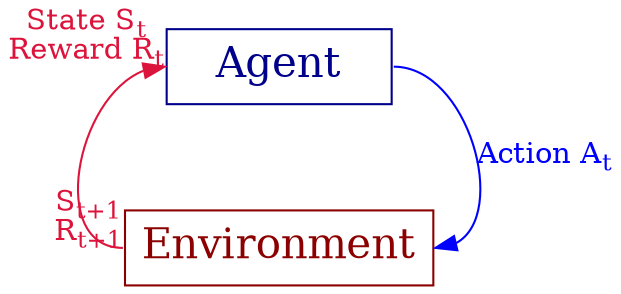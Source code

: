 digraph mdp
{
  nodesep = 1.5
  A [label="Agent", shape=box, width="1.5", height="0.5", fontsize="20", color=blue4, fontcolor=blue4]
  E [label="Environment", shape=box, width="1.5", height="0.5", fontsize="20", color=red4, fontcolor=red4]

  A:e->E:e [label=<Action A<SUB>t</SUB>>, color=Blue, fontcolor=Blue]
  E:w->A:w [taillabel=<S<SUB>t+1</SUB><BR/>R<SUB>t+1</SUB>>, headlabel=<State S<SUB>t</SUB><BR/>Reward R<SUB>t</SUB>>, color=crimson fontcolor=crimson]
}
